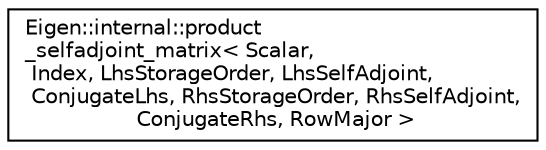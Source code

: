 digraph "Graphical Class Hierarchy"
{
  edge [fontname="Helvetica",fontsize="10",labelfontname="Helvetica",labelfontsize="10"];
  node [fontname="Helvetica",fontsize="10",shape=record];
  rankdir="LR";
  Node1 [label="Eigen::internal::product\l_selfadjoint_matrix\< Scalar,\l Index, LhsStorageOrder, LhsSelfAdjoint,\l ConjugateLhs, RhsStorageOrder, RhsSelfAdjoint,\l ConjugateRhs, RowMajor \>",height=0.2,width=0.4,color="black", fillcolor="white", style="filled",URL="$struct_eigen_1_1internal_1_1product__selfadjoint__matrix_3_01_scalar_00_01_index_00_01_lhs_stora8fa4562df6c92574330a318a01a976cf.html"];
}
